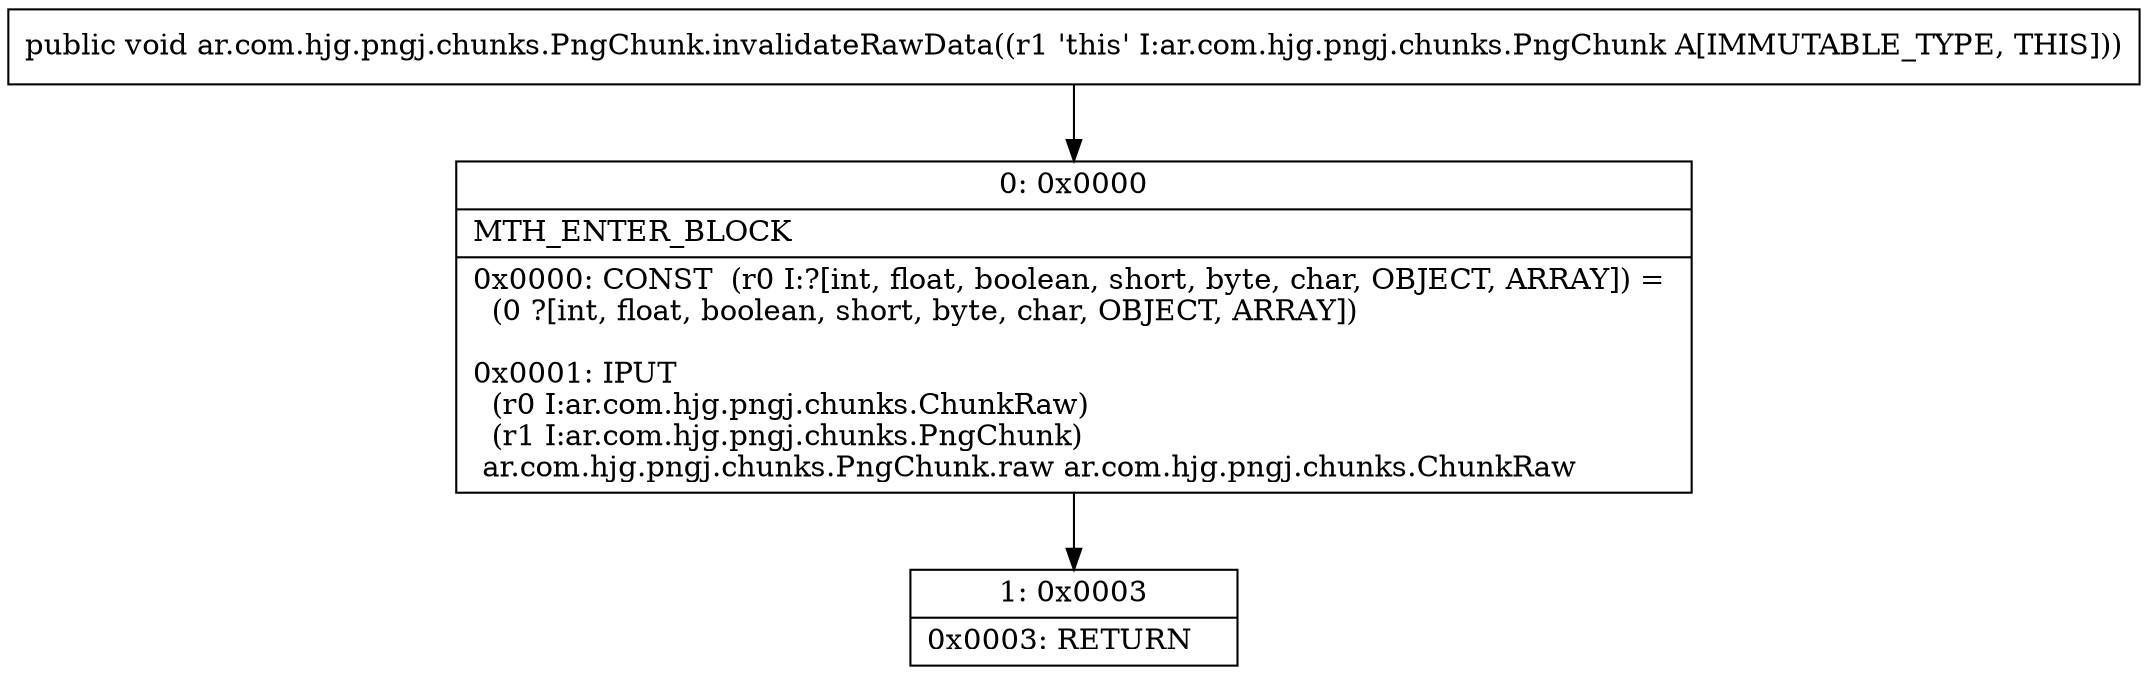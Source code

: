 digraph "CFG forar.com.hjg.pngj.chunks.PngChunk.invalidateRawData()V" {
Node_0 [shape=record,label="{0\:\ 0x0000|MTH_ENTER_BLOCK\l|0x0000: CONST  (r0 I:?[int, float, boolean, short, byte, char, OBJECT, ARRAY]) = \l  (0 ?[int, float, boolean, short, byte, char, OBJECT, ARRAY])\l \l0x0001: IPUT  \l  (r0 I:ar.com.hjg.pngj.chunks.ChunkRaw)\l  (r1 I:ar.com.hjg.pngj.chunks.PngChunk)\l ar.com.hjg.pngj.chunks.PngChunk.raw ar.com.hjg.pngj.chunks.ChunkRaw \l}"];
Node_1 [shape=record,label="{1\:\ 0x0003|0x0003: RETURN   \l}"];
MethodNode[shape=record,label="{public void ar.com.hjg.pngj.chunks.PngChunk.invalidateRawData((r1 'this' I:ar.com.hjg.pngj.chunks.PngChunk A[IMMUTABLE_TYPE, THIS])) }"];
MethodNode -> Node_0;
Node_0 -> Node_1;
}

